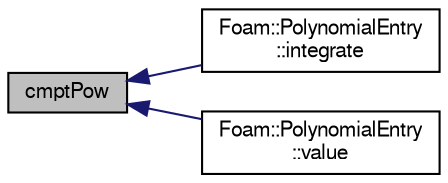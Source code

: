 digraph "cmptPow"
{
  bgcolor="transparent";
  edge [fontname="FreeSans",fontsize="10",labelfontname="FreeSans",labelfontsize="10"];
  node [fontname="FreeSans",fontsize="10",shape=record];
  rankdir="LR";
  Node1 [label="cmptPow",height=0.2,width=0.4,color="black", fillcolor="grey75", style="filled" fontcolor="black"];
  Node1 -> Node2 [dir="back",color="midnightblue",fontsize="10",style="solid",fontname="FreeSans"];
  Node2 [label="Foam::PolynomialEntry\l::integrate",height=0.2,width=0.4,color="black",URL="$a01873.html#a866eeb2a77f2aed146549c89a5e57ad1",tooltip="Integrate between two (scalar) values. "];
  Node1 -> Node3 [dir="back",color="midnightblue",fontsize="10",style="solid",fontname="FreeSans"];
  Node3 [label="Foam::PolynomialEntry\l::value",height=0.2,width=0.4,color="black",URL="$a01873.html#a11c9a322bf227de8b6c3153f0390aa52",tooltip="Return PolynomialEntry value. "];
}
